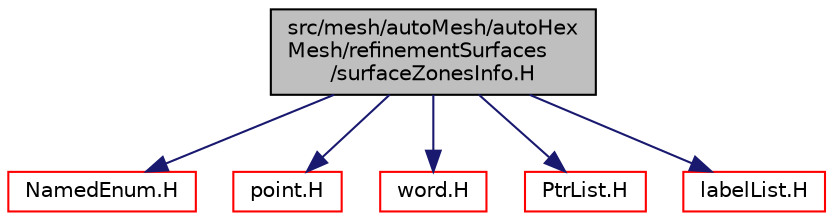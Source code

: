 digraph "src/mesh/autoMesh/autoHexMesh/refinementSurfaces/surfaceZonesInfo.H"
{
  bgcolor="transparent";
  edge [fontname="Helvetica",fontsize="10",labelfontname="Helvetica",labelfontsize="10"];
  node [fontname="Helvetica",fontsize="10",shape=record];
  Node1 [label="src/mesh/autoMesh/autoHex\lMesh/refinementSurfaces\l/surfaceZonesInfo.H",height=0.2,width=0.4,color="black", fillcolor="grey75", style="filled", fontcolor="black"];
  Node1 -> Node2 [color="midnightblue",fontsize="10",style="solid",fontname="Helvetica"];
  Node2 [label="NamedEnum.H",height=0.2,width=0.4,color="red",URL="$a07677.html"];
  Node1 -> Node3 [color="midnightblue",fontsize="10",style="solid",fontname="Helvetica"];
  Node3 [label="point.H",height=0.2,width=0.4,color="red",URL="$a08774.html"];
  Node1 -> Node4 [color="midnightblue",fontsize="10",style="solid",fontname="Helvetica"];
  Node4 [label="word.H",height=0.2,width=0.4,color="red",URL="$a08985.html"];
  Node1 -> Node5 [color="midnightblue",fontsize="10",style="solid",fontname="Helvetica"];
  Node5 [label="PtrList.H",height=0.2,width=0.4,color="red",URL="$a07655.html"];
  Node1 -> Node6 [color="midnightblue",fontsize="10",style="solid",fontname="Helvetica"];
  Node6 [label="labelList.H",height=0.2,width=0.4,color="red",URL="$a08887.html"];
}
